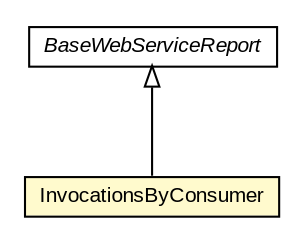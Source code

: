 #!/usr/local/bin/dot
#
# Class diagram 
# Generated by UMLGraph version R5_6-24-gf6e263 (http://www.umlgraph.org/)
#

digraph G {
	edge [fontname="arial",fontsize=10,labelfontname="arial",labelfontsize=10];
	node [fontname="arial",fontsize=10,shape=plaintext];
	nodesep=0.25;
	ranksep=0.5;
	// org.miloss.fgsms.services.rs.impl.reports.ws.InvocationsByConsumer
	c781 [label=<<table title="org.miloss.fgsms.services.rs.impl.reports.ws.InvocationsByConsumer" border="0" cellborder="1" cellspacing="0" cellpadding="2" port="p" bgcolor="lemonChiffon" href="./InvocationsByConsumer.html">
		<tr><td><table border="0" cellspacing="0" cellpadding="1">
<tr><td align="center" balign="center"> InvocationsByConsumer </td></tr>
		</table></td></tr>
		</table>>, URL="./InvocationsByConsumer.html", fontname="arial", fontcolor="black", fontsize=10.0];
	// org.miloss.fgsms.services.rs.impl.reports.ws.BaseWebServiceReport
	c782 [label=<<table title="org.miloss.fgsms.services.rs.impl.reports.ws.BaseWebServiceReport" border="0" cellborder="1" cellspacing="0" cellpadding="2" port="p" href="./BaseWebServiceReport.html">
		<tr><td><table border="0" cellspacing="0" cellpadding="1">
<tr><td align="center" balign="center"><font face="arial italic"> BaseWebServiceReport </font></td></tr>
		</table></td></tr>
		</table>>, URL="./BaseWebServiceReport.html", fontname="arial", fontcolor="black", fontsize=10.0];
	//org.miloss.fgsms.services.rs.impl.reports.ws.InvocationsByConsumer extends org.miloss.fgsms.services.rs.impl.reports.ws.BaseWebServiceReport
	c782:p -> c781:p [dir=back,arrowtail=empty];
}

